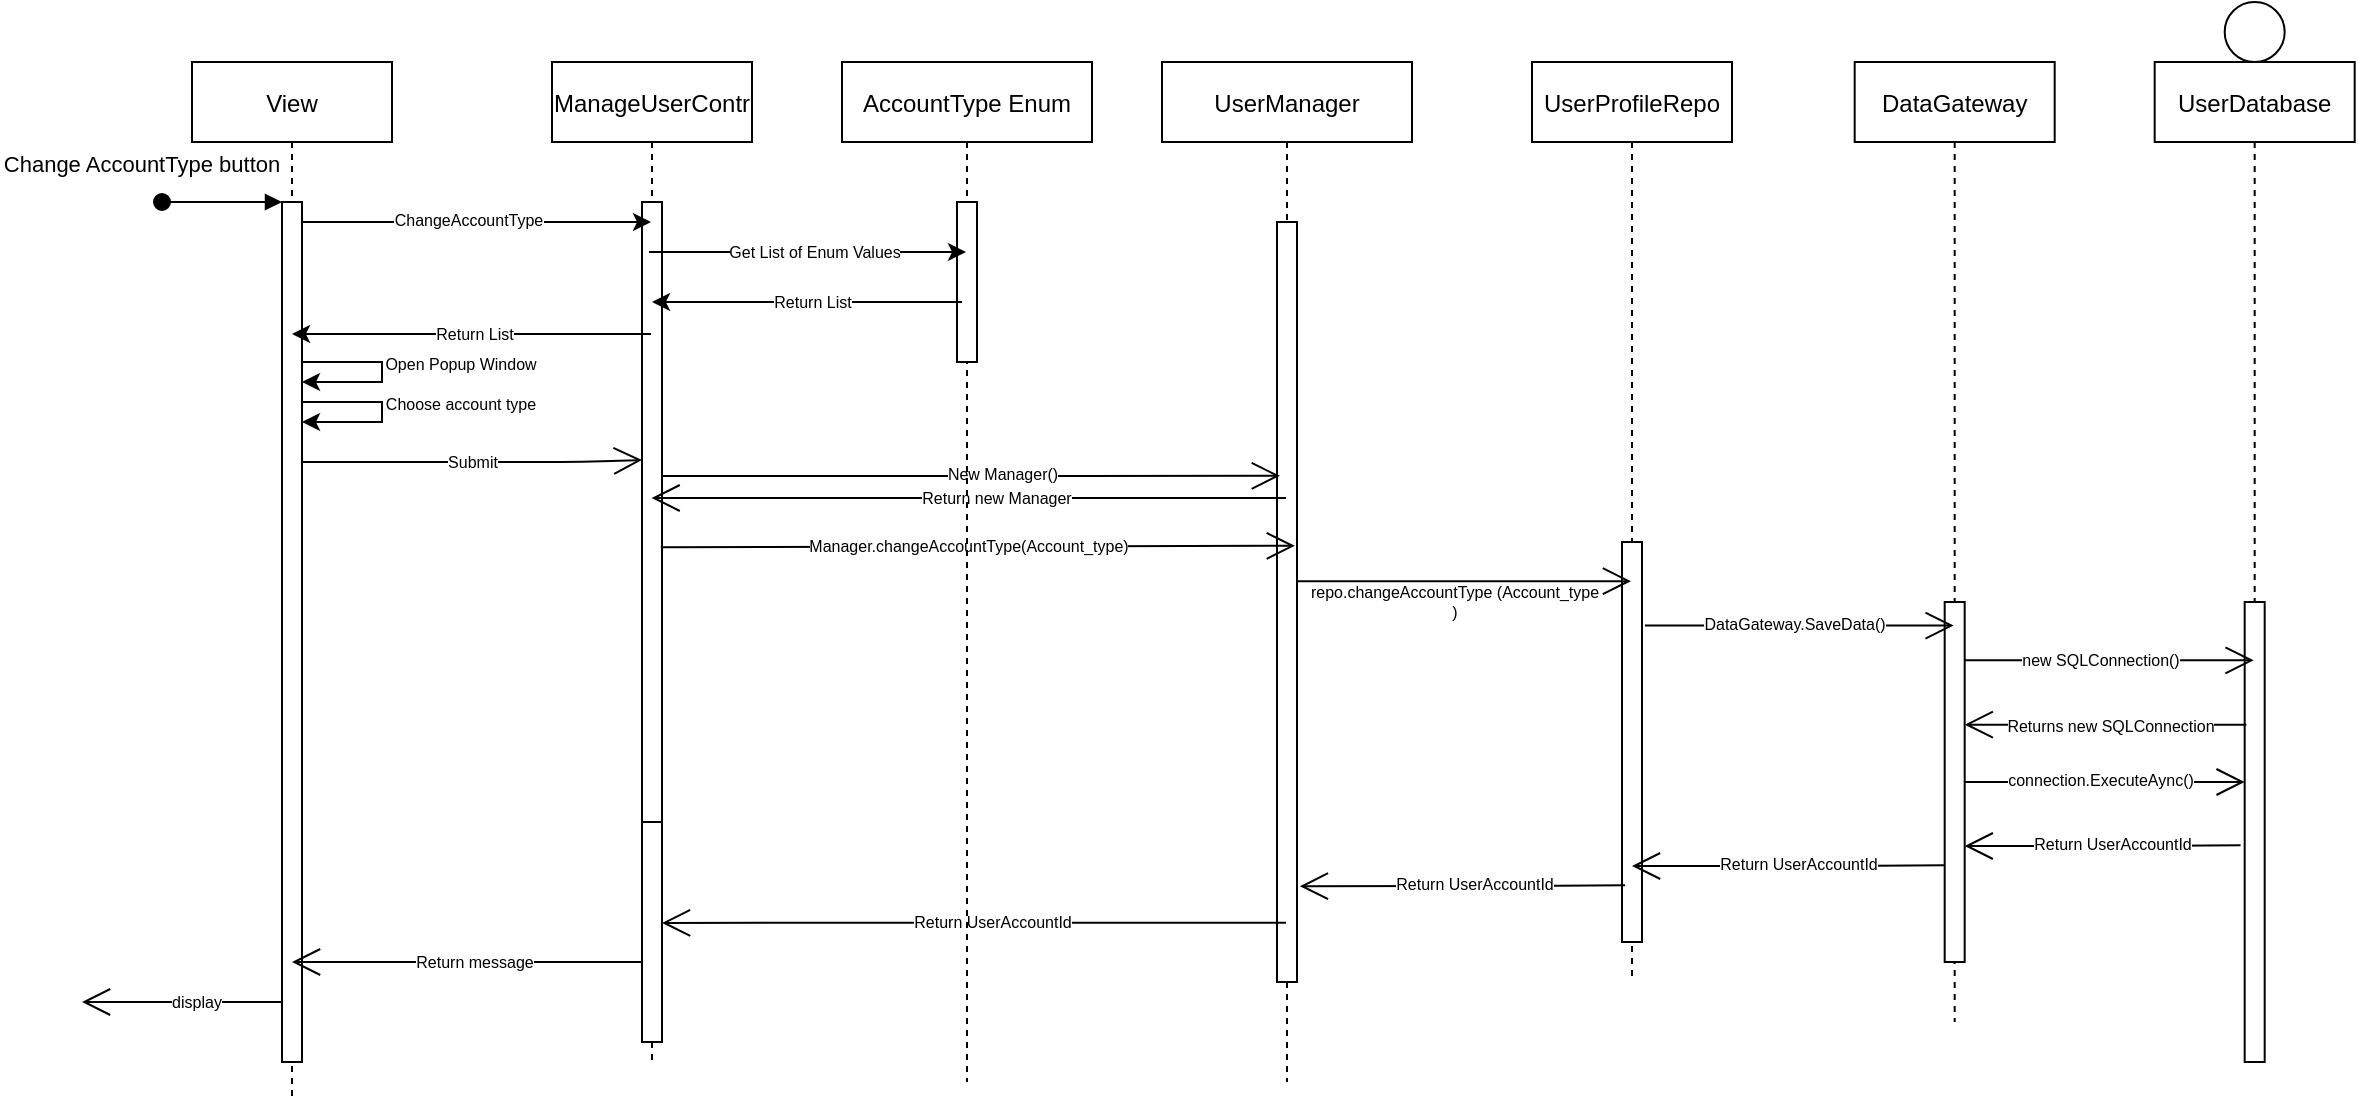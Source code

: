 <mxfile version="13.10.9" type="google"><diagram id="kgpKYQtTHZ0yAKxKKP6v" name="Page-1"><mxGraphModel dx="1426" dy="299" grid="1" gridSize="10" guides="1" tooltips="1" connect="1" arrows="1" fold="1" page="1" pageScale="1" pageWidth="850" pageHeight="1100" math="0" shadow="0"><root><mxCell id="0"/><mxCell id="1" parent="0"/><mxCell id="_WvSbn_GRZE0H99lN5sH-2" value="View" style="shape=umlLifeline;perimeter=lifelinePerimeter;container=1;collapsible=0;recursiveResize=0;rounded=0;shadow=0;strokeWidth=1;" parent="1" vertex="1"><mxGeometry x="55" y="80" width="100" height="520" as="geometry"/></mxCell><mxCell id="_WvSbn_GRZE0H99lN5sH-3" value="" style="points=[];perimeter=orthogonalPerimeter;rounded=0;shadow=0;strokeWidth=1;" parent="_WvSbn_GRZE0H99lN5sH-2" vertex="1"><mxGeometry x="45" y="70" width="10" height="430" as="geometry"/></mxCell><mxCell id="_WvSbn_GRZE0H99lN5sH-4" value="Change AccountType button" style="verticalAlign=bottom;startArrow=oval;endArrow=block;startSize=8;shadow=0;strokeWidth=1;" parent="_WvSbn_GRZE0H99lN5sH-2" target="_WvSbn_GRZE0H99lN5sH-3" edge="1"><mxGeometry x="-1" y="14" relative="1" as="geometry"><mxPoint x="-15" y="70" as="sourcePoint"/><mxPoint x="-10" y="4" as="offset"/></mxGeometry></mxCell><mxCell id="_WvSbn_GRZE0H99lN5sH-9" value="ManageUserContr" style="shape=umlLifeline;perimeter=lifelinePerimeter;container=1;collapsible=0;recursiveResize=0;rounded=0;shadow=0;strokeWidth=1;" parent="1" vertex="1"><mxGeometry x="235" y="80" width="100" height="500" as="geometry"/></mxCell><mxCell id="_WvSbn_GRZE0H99lN5sH-10" value="" style="points=[];perimeter=orthogonalPerimeter;rounded=0;shadow=0;strokeWidth=1;" parent="_WvSbn_GRZE0H99lN5sH-9" vertex="1"><mxGeometry x="45" y="70" width="10" height="310" as="geometry"/></mxCell><mxCell id="_WvSbn_GRZE0H99lN5sH-11" value="UserManager" style="shape=umlLifeline;perimeter=lifelinePerimeter;container=1;collapsible=0;recursiveResize=0;rounded=0;shadow=0;strokeWidth=1;" parent="1" vertex="1"><mxGeometry x="540" y="80" width="125" height="510" as="geometry"/></mxCell><mxCell id="_WvSbn_GRZE0H99lN5sH-12" value="" style="points=[];perimeter=orthogonalPerimeter;rounded=0;shadow=0;strokeWidth=1;" parent="_WvSbn_GRZE0H99lN5sH-11" vertex="1"><mxGeometry x="57.5" y="80" width="10" height="380" as="geometry"/></mxCell><mxCell id="_WvSbn_GRZE0H99lN5sH-13" value="DataGateway" style="shape=umlLifeline;perimeter=lifelinePerimeter;container=1;collapsible=0;recursiveResize=0;rounded=0;shadow=0;strokeWidth=1;" parent="1" vertex="1"><mxGeometry x="886.34" y="80" width="100" height="480" as="geometry"/></mxCell><mxCell id="_WvSbn_GRZE0H99lN5sH-14" value="" style="endArrow=open;endFill=1;endSize=12;html=1;fontSize=6;" parent="1" edge="1" source="_WvSbn_GRZE0H99lN5sH-3"><mxGeometry width="160" relative="1" as="geometry"><mxPoint x="104.65" y="264.38" as="sourcePoint"/><mxPoint x="280" y="279" as="targetPoint"/><Array as="points"><mxPoint x="250" y="280"/></Array></mxGeometry></mxCell><mxCell id="_WvSbn_GRZE0H99lN5sH-15" value="&lt;font style=&quot;font-size: 8px&quot;&gt;Submit&lt;/font&gt;" style="edgeLabel;html=1;align=center;verticalAlign=middle;resizable=0;points=[];fontSize=6;" parent="_WvSbn_GRZE0H99lN5sH-14" vertex="1" connectable="0"><mxGeometry x="-0.821" y="1" relative="1" as="geometry"><mxPoint x="69.46" y="0.59" as="offset"/></mxGeometry></mxCell><mxCell id="_WvSbn_GRZE0H99lN5sH-16" value="" style="points=[];perimeter=orthogonalPerimeter;rounded=0;shadow=0;strokeWidth=1;" parent="1" vertex="1"><mxGeometry x="280" y="460" width="10" height="110" as="geometry"/></mxCell><mxCell id="_WvSbn_GRZE0H99lN5sH-17" value="" style="endArrow=open;endFill=1;endSize=12;html=1;fontSize=6;" parent="1" source="_WvSbn_GRZE0H99lN5sH-3" edge="1"><mxGeometry width="160" relative="1" as="geometry"><mxPoint x="97" y="550" as="sourcePoint"/><mxPoint y="550" as="targetPoint"/><Array as="points"><mxPoint x="70" y="550"/><mxPoint x="50" y="550"/><mxPoint x="10" y="550"/></Array></mxGeometry></mxCell><mxCell id="_WvSbn_GRZE0H99lN5sH-18" value="display" style="edgeLabel;html=1;align=center;verticalAlign=middle;resizable=0;points=[];fontSize=8;" parent="_WvSbn_GRZE0H99lN5sH-17" vertex="1" connectable="0"><mxGeometry x="-0.312" y="1" relative="1" as="geometry"><mxPoint x="-9" y="-1" as="offset"/></mxGeometry></mxCell><mxCell id="_WvSbn_GRZE0H99lN5sH-19" value="" style="endArrow=open;endFill=1;endSize=12;html=1;fontSize=6;exitX=0.941;exitY=0.557;exitDx=0;exitDy=0;exitPerimeter=0;entryX=0.894;entryY=0.426;entryDx=0;entryDy=0;entryPerimeter=0;" parent="1" source="_WvSbn_GRZE0H99lN5sH-10" target="_WvSbn_GRZE0H99lN5sH-12" edge="1"><mxGeometry width="160" relative="1" as="geometry"><mxPoint x="298.99" y="280.48" as="sourcePoint"/><mxPoint x="477" y="280.48" as="targetPoint"/></mxGeometry></mxCell><mxCell id="_WvSbn_GRZE0H99lN5sH-21" value="Manager.changeAccountType(Account_type)" style="edgeLabel;html=1;align=center;verticalAlign=middle;resizable=0;points=[];fontSize=8;" parent="_WvSbn_GRZE0H99lN5sH-19" vertex="1" connectable="0"><mxGeometry x="-0.072" y="1" relative="1" as="geometry"><mxPoint x="6" as="offset"/></mxGeometry></mxCell><mxCell id="_WvSbn_GRZE0H99lN5sH-22" value="" style="endArrow=open;endFill=1;endSize=12;html=1;" parent="1" edge="1"><mxGeometry width="160" relative="1" as="geometry"><mxPoint x="602" y="298.0" as="sourcePoint"/><mxPoint x="284.81" y="298.0" as="targetPoint"/><Array as="points"><mxPoint x="320" y="298"/></Array></mxGeometry></mxCell><mxCell id="_WvSbn_GRZE0H99lN5sH-23" value="&lt;font style=&quot;font-size: 8px&quot;&gt;Return new Manager&lt;/font&gt;" style="edgeLabel;html=1;align=center;verticalAlign=middle;resizable=0;points=[];" parent="_WvSbn_GRZE0H99lN5sH-22" vertex="1" connectable="0"><mxGeometry x="-0.104" y="1" relative="1" as="geometry"><mxPoint x="-2.98" y="-2" as="offset"/></mxGeometry></mxCell><mxCell id="_WvSbn_GRZE0H99lN5sH-24" value="" style="endArrow=open;endFill=1;endSize=12;html=1;fontSize=6;entryX=0.147;entryY=0.334;entryDx=0;entryDy=0;entryPerimeter=0;" parent="1" source="_WvSbn_GRZE0H99lN5sH-10" target="_WvSbn_GRZE0H99lN5sH-12" edge="1"><mxGeometry width="160" relative="1" as="geometry"><mxPoint x="290.0" y="272" as="sourcePoint"/><mxPoint x="597.5" y="272" as="targetPoint"/><Array as="points"><mxPoint x="490" y="287"/></Array></mxGeometry></mxCell><mxCell id="MRUsm2_X3E8DTs5rs7Zi-16" value="New Manager()" style="edgeLabel;html=1;align=center;verticalAlign=middle;resizable=0;points=[];fontSize=8;" vertex="1" connectable="0" parent="_WvSbn_GRZE0H99lN5sH-24"><mxGeometry x="-0.48" y="1" relative="1" as="geometry"><mxPoint x="89" as="offset"/></mxGeometry></mxCell><mxCell id="_WvSbn_GRZE0H99lN5sH-25" value="UserDatabase" style="shape=umlLifeline;perimeter=lifelinePerimeter;container=1;collapsible=0;recursiveResize=0;rounded=0;shadow=0;strokeWidth=1;" parent="1" vertex="1"><mxGeometry x="1036.34" y="80" width="100" height="500" as="geometry"/></mxCell><mxCell id="_WvSbn_GRZE0H99lN5sH-26" value="" style="points=[];perimeter=orthogonalPerimeter;rounded=0;shadow=0;strokeWidth=1;" parent="_WvSbn_GRZE0H99lN5sH-25" vertex="1"><mxGeometry x="45" y="270" width="10" height="230" as="geometry"/></mxCell><mxCell id="_WvSbn_GRZE0H99lN5sH-27" value="" style="ellipse;shape=umlEntity;whiteSpace=wrap;html=1;" parent="1" vertex="1"><mxGeometry x="1071.34" y="50" width="30" height="30" as="geometry"/></mxCell><mxCell id="_WvSbn_GRZE0H99lN5sH-28" value="" style="endArrow=open;endFill=1;endSize=12;html=1;fontSize=8;exitX=1.01;exitY=0.137;exitDx=0;exitDy=0;exitPerimeter=0;" parent="1" edge="1"><mxGeometry width="160" relative="1" as="geometry"><mxPoint x="941.44" y="379.18" as="sourcePoint"/><mxPoint x="1085.84" y="379.18" as="targetPoint"/></mxGeometry></mxCell><mxCell id="_WvSbn_GRZE0H99lN5sH-29" value="new SQLConnection()" style="edgeLabel;html=1;align=center;verticalAlign=middle;resizable=0;points=[];fontSize=8;" parent="_WvSbn_GRZE0H99lN5sH-28" vertex="1" connectable="0"><mxGeometry x="-0.065" relative="1" as="geometry"><mxPoint as="offset"/></mxGeometry></mxCell><mxCell id="_WvSbn_GRZE0H99lN5sH-30" value="" style="endArrow=open;endFill=1;endSize=12;html=1;fontSize=8;exitX=0.086;exitY=0.227;exitDx=0;exitDy=0;exitPerimeter=0;" parent="1" edge="1"><mxGeometry width="160" relative="1" as="geometry"><mxPoint x="1082.2" y="411.32" as="sourcePoint"/><mxPoint x="941.34" y="411.32" as="targetPoint"/></mxGeometry></mxCell><mxCell id="_WvSbn_GRZE0H99lN5sH-31" value="Returns new SQLConnection" style="edgeLabel;html=1;align=center;verticalAlign=middle;resizable=0;points=[];fontSize=8;" parent="_WvSbn_GRZE0H99lN5sH-30" vertex="1" connectable="0"><mxGeometry x="-0.033" relative="1" as="geometry"><mxPoint as="offset"/></mxGeometry></mxCell><mxCell id="_WvSbn_GRZE0H99lN5sH-32" value="" style="endArrow=open;endFill=1;endSize=12;html=1;fontSize=8;" parent="1" source="_WvSbn_GRZE0H99lN5sH-42" target="_WvSbn_GRZE0H99lN5sH-26" edge="1"><mxGeometry width="160" relative="1" as="geometry"><mxPoint x="756.34" y="440" as="sourcePoint"/><mxPoint x="1086.17" y="475" as="targetPoint"/><Array as="points"><mxPoint x="948.17" y="440"/><mxPoint x="1078.17" y="440"/></Array></mxGeometry></mxCell><mxCell id="_WvSbn_GRZE0H99lN5sH-33" value="connection.ExecuteAync()" style="edgeLabel;html=1;align=center;verticalAlign=middle;resizable=0;points=[];fontSize=8;" parent="_WvSbn_GRZE0H99lN5sH-32" vertex="1" connectable="0"><mxGeometry x="-0.052" relative="1" as="geometry"><mxPoint x="1" y="-1" as="offset"/></mxGeometry></mxCell><mxCell id="_WvSbn_GRZE0H99lN5sH-34" value="" style="endArrow=open;endFill=1;endSize=12;html=1;fontSize=8;exitX=-0.205;exitY=0.529;exitDx=0;exitDy=0;exitPerimeter=0;" parent="1" source="_WvSbn_GRZE0H99lN5sH-26" target="_WvSbn_GRZE0H99lN5sH-42" edge="1"><mxGeometry width="160" relative="1" as="geometry"><mxPoint x="1075" y="560" as="sourcePoint"/><mxPoint x="425" y="560" as="targetPoint"/><Array as="points"><mxPoint x="1035" y="472"/><mxPoint x="995" y="472"/></Array></mxGeometry></mxCell><mxCell id="_WvSbn_GRZE0H99lN5sH-35" value="Return UserAccountId" style="edgeLabel;html=1;align=center;verticalAlign=middle;resizable=0;points=[];fontSize=8;" parent="_WvSbn_GRZE0H99lN5sH-34" vertex="1" connectable="0"><mxGeometry x="-0.056" y="1" relative="1" as="geometry"><mxPoint x="0.54" y="-2" as="offset"/></mxGeometry></mxCell><mxCell id="_WvSbn_GRZE0H99lN5sH-36" value="" style="endArrow=open;endFill=1;endSize=12;html=1;fontSize=6;" parent="1" source="_WvSbn_GRZE0H99lN5sH-16" target="_WvSbn_GRZE0H99lN5sH-2" edge="1"><mxGeometry width="160" relative="1" as="geometry"><mxPoint x="281" y="510" as="sourcePoint"/><mxPoint x="105" y="692" as="targetPoint"/><Array as="points"><mxPoint x="270" y="530"/><mxPoint x="220" y="530"/></Array></mxGeometry></mxCell><mxCell id="_WvSbn_GRZE0H99lN5sH-37" value="&lt;font style=&quot;font-size: 8px&quot;&gt;Return message&lt;/font&gt;" style="edgeLabel;html=1;align=center;verticalAlign=middle;resizable=0;points=[];fontSize=8;" parent="_WvSbn_GRZE0H99lN5sH-36" vertex="1" connectable="0"><mxGeometry x="-0.064" y="1" relative="1" as="geometry"><mxPoint x="-2.4" y="-1" as="offset"/></mxGeometry></mxCell><mxCell id="_WvSbn_GRZE0H99lN5sH-38" value="UserProfileRepo" style="shape=umlLifeline;perimeter=lifelinePerimeter;container=1;collapsible=0;recursiveResize=0;rounded=0;shadow=0;strokeWidth=1;" parent="1" vertex="1"><mxGeometry x="725" y="80" width="100" height="460" as="geometry"/></mxCell><mxCell id="_WvSbn_GRZE0H99lN5sH-39" value="" style="points=[];perimeter=orthogonalPerimeter;rounded=0;shadow=0;strokeWidth=1;" parent="_WvSbn_GRZE0H99lN5sH-38" vertex="1"><mxGeometry x="45" y="240" width="10" height="200" as="geometry"/></mxCell><mxCell id="_WvSbn_GRZE0H99lN5sH-40" value="" style="endArrow=open;endFill=1;endSize=12;html=1;fontSize=6;exitX=1.044;exitY=0.367;exitDx=0;exitDy=0;exitPerimeter=0;" parent="1" target="_WvSbn_GRZE0H99lN5sH-38" edge="1"><mxGeometry width="160" relative="1" as="geometry"><mxPoint x="607.5" y="339.58" as="sourcePoint"/><mxPoint x="784.06" y="339.58" as="targetPoint"/></mxGeometry></mxCell><mxCell id="_WvSbn_GRZE0H99lN5sH-41" value="&lt;font style=&quot;font-size: 8px&quot;&gt;repo.changeAccountType (Account_type&lt;br&gt;)&lt;/font&gt;" style="edgeLabel;html=1;align=center;verticalAlign=middle;resizable=0;points=[];fontSize=8;" parent="_WvSbn_GRZE0H99lN5sH-40" vertex="1" connectable="0"><mxGeometry x="-0.072" y="1" relative="1" as="geometry"><mxPoint x="1" y="11.42" as="offset"/></mxGeometry></mxCell><mxCell id="_WvSbn_GRZE0H99lN5sH-42" value="" style="points=[];perimeter=orthogonalPerimeter;rounded=0;shadow=0;strokeWidth=1;" parent="1" vertex="1"><mxGeometry x="931.34" y="350" width="10" height="180" as="geometry"/></mxCell><mxCell id="_WvSbn_GRZE0H99lN5sH-43" value="" style="endArrow=open;endFill=1;endSize=12;html=1;fontSize=8;exitX=1.148;exitY=0.139;exitDx=0;exitDy=0;exitPerimeter=0;" parent="1" edge="1"><mxGeometry width="160" relative="1" as="geometry"><mxPoint x="781.48" y="361.8" as="sourcePoint"/><mxPoint x="935.84" y="361.8" as="targetPoint"/><Array as="points"/></mxGeometry></mxCell><mxCell id="_WvSbn_GRZE0H99lN5sH-44" value="DataGateway.SaveData()" style="edgeLabel;html=1;align=center;verticalAlign=middle;resizable=0;points=[];fontSize=8;" parent="_WvSbn_GRZE0H99lN5sH-43" vertex="1" connectable="0"><mxGeometry x="-0.162" y="-1" relative="1" as="geometry"><mxPoint x="10" y="-2" as="offset"/></mxGeometry></mxCell><mxCell id="zh8TrjC7WNa24pvpAI9g-1" value="" style="endArrow=open;endFill=1;endSize=12;html=1;fontSize=8;exitX=-0.205;exitY=0.529;exitDx=0;exitDy=0;exitPerimeter=0;" parent="1" target="_WvSbn_GRZE0H99lN5sH-38" edge="1"><mxGeometry width="160" relative="1" as="geometry"><mxPoint x="931.34" y="481.67" as="sourcePoint"/><mxPoint x="793.39" y="482" as="targetPoint"/><Array as="points"><mxPoint x="887.05" y="482"/><mxPoint x="847.05" y="482"/></Array></mxGeometry></mxCell><mxCell id="zh8TrjC7WNa24pvpAI9g-2" value="Return UserAccountId" style="edgeLabel;html=1;align=center;verticalAlign=middle;resizable=0;points=[];fontSize=8;" parent="zh8TrjC7WNa24pvpAI9g-1" vertex="1" connectable="0"><mxGeometry x="-0.056" y="1" relative="1" as="geometry"><mxPoint x="0.54" y="-2" as="offset"/></mxGeometry></mxCell><mxCell id="zh8TrjC7WNa24pvpAI9g-4" value="" style="endArrow=open;endFill=1;endSize=12;html=1;fontSize=8;exitX=-0.205;exitY=0.529;exitDx=0;exitDy=0;exitPerimeter=0;entryX=1.143;entryY=0.874;entryDx=0;entryDy=0;entryPerimeter=0;" parent="1" target="_WvSbn_GRZE0H99lN5sH-12" edge="1"><mxGeometry width="160" relative="1" as="geometry"><mxPoint x="771.53" y="491.67" as="sourcePoint"/><mxPoint x="615.0" y="492" as="targetPoint"/><Array as="points"><mxPoint x="727.24" y="492"/><mxPoint x="687.24" y="492"/></Array></mxGeometry></mxCell><mxCell id="zh8TrjC7WNa24pvpAI9g-5" value="Return UserAccountId" style="edgeLabel;html=1;align=center;verticalAlign=middle;resizable=0;points=[];fontSize=8;" parent="zh8TrjC7WNa24pvpAI9g-4" vertex="1" connectable="0"><mxGeometry x="-0.056" y="1" relative="1" as="geometry"><mxPoint x="0.54" y="-2" as="offset"/></mxGeometry></mxCell><mxCell id="zh8TrjC7WNa24pvpAI9g-7" value="" style="endArrow=open;endFill=1;endSize=12;html=1;fontSize=8;entryX=1.143;entryY=0.874;entryDx=0;entryDy=0;entryPerimeter=0;" parent="1" source="_WvSbn_GRZE0H99lN5sH-11" edge="1"><mxGeometry width="160" relative="1" as="geometry"><mxPoint x="452.6" y="510.0" as="sourcePoint"/><mxPoint x="290.0" y="510.45" as="targetPoint"/><Array as="points"><mxPoint x="408.31" y="510.33"/><mxPoint x="368.31" y="510.33"/></Array></mxGeometry></mxCell><mxCell id="zh8TrjC7WNa24pvpAI9g-8" value="Return UserAccountId" style="edgeLabel;html=1;align=center;verticalAlign=middle;resizable=0;points=[];fontSize=8;" parent="zh8TrjC7WNa24pvpAI9g-7" vertex="1" connectable="0"><mxGeometry x="-0.056" y="1" relative="1" as="geometry"><mxPoint x="0.54" y="-2" as="offset"/></mxGeometry></mxCell><mxCell id="MRUsm2_X3E8DTs5rs7Zi-4" value="AccountType Enum" style="shape=umlLifeline;perimeter=lifelinePerimeter;container=1;collapsible=0;recursiveResize=0;rounded=0;shadow=0;strokeWidth=1;" vertex="1" parent="1"><mxGeometry x="380" y="80" width="125" height="510" as="geometry"/></mxCell><mxCell id="MRUsm2_X3E8DTs5rs7Zi-5" value="" style="points=[];perimeter=orthogonalPerimeter;rounded=0;shadow=0;strokeWidth=1;" vertex="1" parent="MRUsm2_X3E8DTs5rs7Zi-4"><mxGeometry x="57.5" y="70" width="10" height="80" as="geometry"/></mxCell><mxCell id="MRUsm2_X3E8DTs5rs7Zi-6" value="" style="endArrow=classic;html=1;fontSize=8;" edge="1" parent="1" target="_WvSbn_GRZE0H99lN5sH-9"><mxGeometry width="50" height="50" relative="1" as="geometry"><mxPoint x="110" y="160" as="sourcePoint"/><mxPoint x="520" y="260" as="targetPoint"/><Array as="points"><mxPoint x="260" y="160"/></Array></mxGeometry></mxCell><mxCell id="MRUsm2_X3E8DTs5rs7Zi-7" value="ChangeAccountType" style="edgeLabel;html=1;align=center;verticalAlign=middle;resizable=0;points=[];fontSize=8;" vertex="1" connectable="0" parent="MRUsm2_X3E8DTs5rs7Zi-6"><mxGeometry x="-0.232" y="1" relative="1" as="geometry"><mxPoint x="16" as="offset"/></mxGeometry></mxCell><mxCell id="MRUsm2_X3E8DTs5rs7Zi-8" value="" style="endArrow=classic;html=1;fontSize=8;exitX=0.485;exitY=0.19;exitDx=0;exitDy=0;exitPerimeter=0;" edge="1" parent="1" source="_WvSbn_GRZE0H99lN5sH-9" target="MRUsm2_X3E8DTs5rs7Zi-4"><mxGeometry width="50" height="50" relative="1" as="geometry"><mxPoint x="260" y="210" as="sourcePoint"/><mxPoint x="420" y="160" as="targetPoint"/></mxGeometry></mxCell><mxCell id="MRUsm2_X3E8DTs5rs7Zi-10" value="Get List of Enum Values" style="edgeLabel;html=1;align=center;verticalAlign=middle;resizable=0;points=[];fontSize=8;" vertex="1" connectable="0" parent="MRUsm2_X3E8DTs5rs7Zi-8"><mxGeometry x="-0.06" y="-2" relative="1" as="geometry"><mxPoint x="8" y="-2" as="offset"/></mxGeometry></mxCell><mxCell id="MRUsm2_X3E8DTs5rs7Zi-11" value="" style="endArrow=classic;html=1;fontSize=8;exitX=0.25;exitY=0.625;exitDx=0;exitDy=0;exitPerimeter=0;" edge="1" parent="1" source="MRUsm2_X3E8DTs5rs7Zi-5" target="_WvSbn_GRZE0H99lN5sH-9"><mxGeometry width="50" height="50" relative="1" as="geometry"><mxPoint x="260" y="220" as="sourcePoint"/><mxPoint x="310" y="170" as="targetPoint"/></mxGeometry></mxCell><mxCell id="MRUsm2_X3E8DTs5rs7Zi-12" value="Return List" style="edgeLabel;html=1;align=center;verticalAlign=middle;resizable=0;points=[];fontSize=8;" vertex="1" connectable="0" parent="MRUsm2_X3E8DTs5rs7Zi-11"><mxGeometry x="-0.153" relative="1" as="geometry"><mxPoint x="-10" as="offset"/></mxGeometry></mxCell><mxCell id="MRUsm2_X3E8DTs5rs7Zi-13" value="" style="endArrow=classic;html=1;fontSize=8;exitX=0.495;exitY=0.272;exitDx=0;exitDy=0;exitPerimeter=0;" edge="1" parent="1" source="_WvSbn_GRZE0H99lN5sH-9" target="_WvSbn_GRZE0H99lN5sH-2"><mxGeometry width="50" height="50" relative="1" as="geometry"><mxPoint x="260" y="220" as="sourcePoint"/><mxPoint x="310" y="170" as="targetPoint"/></mxGeometry></mxCell><mxCell id="MRUsm2_X3E8DTs5rs7Zi-14" value="Return List" style="edgeLabel;html=1;align=center;verticalAlign=middle;resizable=0;points=[];fontSize=8;" vertex="1" connectable="0" parent="MRUsm2_X3E8DTs5rs7Zi-13"><mxGeometry x="-0.162" y="-2" relative="1" as="geometry"><mxPoint x="-14" y="2" as="offset"/></mxGeometry></mxCell><mxCell id="502Z3sjaSCMvd8DsCN09-1" style="edgeStyle=orthogonalEdgeStyle;rounded=0;orthogonalLoop=1;jettySize=auto;html=1;" edge="1" parent="1"><mxGeometry relative="1" as="geometry"><mxPoint x="110" y="240" as="targetPoint"/><Array as="points"><mxPoint x="150" y="230"/><mxPoint x="150" y="240"/></Array><mxPoint x="110" y="230" as="sourcePoint"/></mxGeometry></mxCell><mxCell id="MRUsm2_X3E8DTs5rs7Zi-17" value="Open Popup Window" style="edgeLabel;html=1;align=center;verticalAlign=middle;resizable=0;points=[];fontSize=8;" vertex="1" connectable="0" parent="502Z3sjaSCMvd8DsCN09-1"><mxGeometry x="-0.1" y="-1" relative="1" as="geometry"><mxPoint x="40" as="offset"/></mxGeometry></mxCell><mxCell id="502Z3sjaSCMvd8DsCN09-3" style="edgeStyle=orthogonalEdgeStyle;rounded=0;orthogonalLoop=1;jettySize=auto;html=1;" edge="1" parent="1"><mxGeometry relative="1" as="geometry"><mxPoint x="110" y="260" as="targetPoint"/><Array as="points"><mxPoint x="150" y="250"/><mxPoint x="150" y="260"/></Array><mxPoint x="110" y="250" as="sourcePoint"/></mxGeometry></mxCell><mxCell id="502Z3sjaSCMvd8DsCN09-4" value="Choose account type" style="edgeLabel;html=1;align=center;verticalAlign=middle;resizable=0;points=[];fontSize=8;" connectable="0" vertex="1" parent="502Z3sjaSCMvd8DsCN09-3"><mxGeometry x="-0.1" y="-1" relative="1" as="geometry"><mxPoint x="40" as="offset"/></mxGeometry></mxCell></root></mxGraphModel></diagram></mxfile>